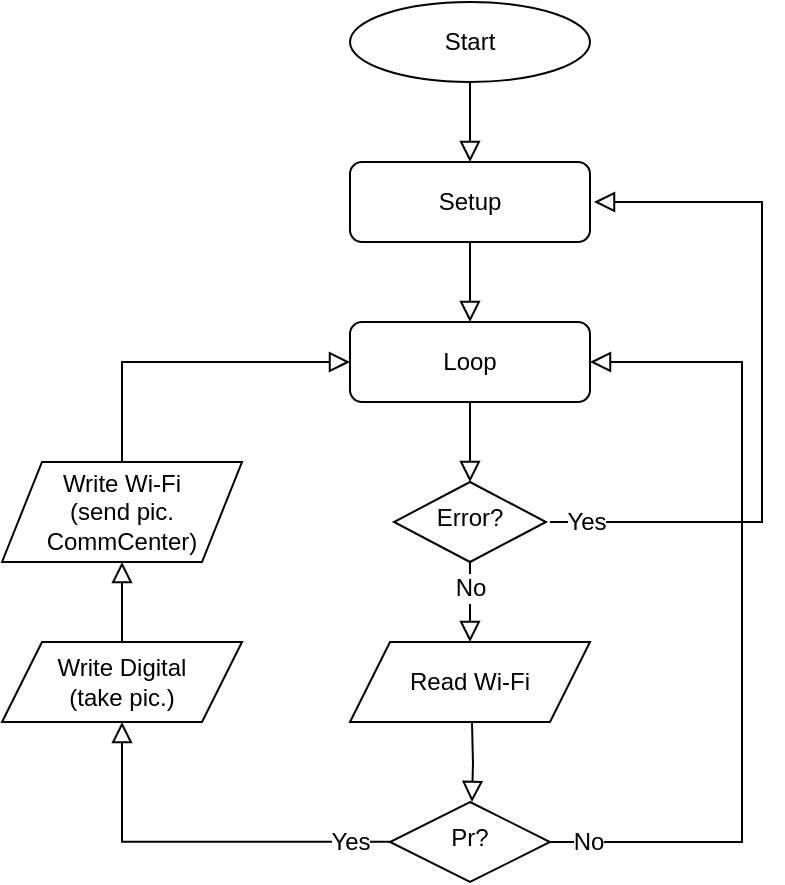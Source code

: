 <mxfile version="24.0.7" type="device">
  <diagram id="C5RBs43oDa-KdzZeNtuy" name="Page-1">
    <mxGraphModel dx="1434" dy="738" grid="1" gridSize="10" guides="1" tooltips="1" connect="1" arrows="1" fold="1" page="1" pageScale="1" pageWidth="827" pageHeight="1169" math="0" shadow="0">
      <root>
        <mxCell id="WIyWlLk6GJQsqaUBKTNV-0" />
        <mxCell id="WIyWlLk6GJQsqaUBKTNV-1" parent="WIyWlLk6GJQsqaUBKTNV-0" />
        <mxCell id="pdGxv3Ma72nkCQIeBIuV-0" value="Pr?" style="rhombus;whiteSpace=wrap;html=1;shadow=0;fontFamily=Helvetica;fontSize=12;align=center;strokeWidth=1;spacing=6;spacingTop=-4;" vertex="1" parent="WIyWlLk6GJQsqaUBKTNV-1">
          <mxGeometry x="414" y="500" width="80" height="40" as="geometry" />
        </mxCell>
        <mxCell id="pdGxv3Ma72nkCQIeBIuV-2" value="Start" style="ellipse;whiteSpace=wrap;html=1;" vertex="1" parent="WIyWlLk6GJQsqaUBKTNV-1">
          <mxGeometry x="394" y="100" width="120" height="40" as="geometry" />
        </mxCell>
        <mxCell id="pdGxv3Ma72nkCQIeBIuV-3" value="Setup" style="rounded=1;whiteSpace=wrap;html=1;fontSize=12;glass=0;strokeWidth=1;shadow=0;" vertex="1" parent="WIyWlLk6GJQsqaUBKTNV-1">
          <mxGeometry x="394" y="180" width="120" height="40" as="geometry" />
        </mxCell>
        <mxCell id="pdGxv3Ma72nkCQIeBIuV-4" value="Loop" style="rounded=1;whiteSpace=wrap;html=1;fontSize=12;glass=0;strokeWidth=1;shadow=0;" vertex="1" parent="WIyWlLk6GJQsqaUBKTNV-1">
          <mxGeometry x="394" y="260" width="120" height="40" as="geometry" />
        </mxCell>
        <mxCell id="pdGxv3Ma72nkCQIeBIuV-5" value="Error?" style="rhombus;whiteSpace=wrap;html=1;shadow=0;fontFamily=Helvetica;fontSize=12;align=center;strokeWidth=1;spacing=6;spacingTop=-4;" vertex="1" parent="WIyWlLk6GJQsqaUBKTNV-1">
          <mxGeometry x="416" y="340" width="76" height="40" as="geometry" />
        </mxCell>
        <mxCell id="pdGxv3Ma72nkCQIeBIuV-6" value="" style="rounded=0;html=1;jettySize=auto;orthogonalLoop=1;fontSize=11;endArrow=block;endFill=0;endSize=8;strokeWidth=1;shadow=0;labelBackgroundColor=none;edgeStyle=orthogonalEdgeStyle;exitX=0.5;exitY=1;exitDx=0;exitDy=0;entryX=0.5;entryY=0;entryDx=0;entryDy=0;" edge="1" parent="WIyWlLk6GJQsqaUBKTNV-1" source="pdGxv3Ma72nkCQIeBIuV-4" target="pdGxv3Ma72nkCQIeBIuV-5">
          <mxGeometry y="20" relative="1" as="geometry">
            <mxPoint as="offset" />
            <mxPoint x="430" y="300" as="sourcePoint" />
            <mxPoint x="430" y="340" as="targetPoint" />
          </mxGeometry>
        </mxCell>
        <mxCell id="pdGxv3Ma72nkCQIeBIuV-7" value="" style="rounded=0;html=1;jettySize=auto;orthogonalLoop=1;fontSize=11;endArrow=block;endFill=0;endSize=8;strokeWidth=1;shadow=0;labelBackgroundColor=none;edgeStyle=orthogonalEdgeStyle;exitX=0.5;exitY=1;exitDx=0;exitDy=0;entryX=0.5;entryY=0;entryDx=0;entryDy=0;" edge="1" parent="WIyWlLk6GJQsqaUBKTNV-1" source="pdGxv3Ma72nkCQIeBIuV-3" target="pdGxv3Ma72nkCQIeBIuV-4">
          <mxGeometry y="20" relative="1" as="geometry">
            <mxPoint as="offset" />
            <mxPoint x="453" y="220" as="sourcePoint" />
            <mxPoint x="453" y="260" as="targetPoint" />
          </mxGeometry>
        </mxCell>
        <mxCell id="pdGxv3Ma72nkCQIeBIuV-8" value="" style="rounded=0;html=1;jettySize=auto;orthogonalLoop=1;fontSize=11;endArrow=block;endFill=0;endSize=8;strokeWidth=1;shadow=0;labelBackgroundColor=none;edgeStyle=orthogonalEdgeStyle;exitX=0.5;exitY=1;exitDx=0;exitDy=0;entryX=0.5;entryY=0;entryDx=0;entryDy=0;" edge="1" parent="WIyWlLk6GJQsqaUBKTNV-1" source="pdGxv3Ma72nkCQIeBIuV-2" target="pdGxv3Ma72nkCQIeBIuV-3">
          <mxGeometry y="20" relative="1" as="geometry">
            <mxPoint as="offset" />
            <mxPoint x="454" y="140" as="sourcePoint" />
            <mxPoint x="454" y="180" as="targetPoint" />
          </mxGeometry>
        </mxCell>
        <mxCell id="pdGxv3Ma72nkCQIeBIuV-9" value="" style="rounded=0;html=1;jettySize=auto;orthogonalLoop=1;fontSize=11;endArrow=block;endFill=0;endSize=8;strokeWidth=1;shadow=0;labelBackgroundColor=none;edgeStyle=orthogonalEdgeStyle;exitX=0.5;exitY=1;exitDx=0;exitDy=0;entryX=0.5;entryY=0;entryDx=0;entryDy=0;" edge="1" parent="WIyWlLk6GJQsqaUBKTNV-1" source="pdGxv3Ma72nkCQIeBIuV-5" target="pdGxv3Ma72nkCQIeBIuV-11">
          <mxGeometry y="20" relative="1" as="geometry">
            <mxPoint as="offset" />
            <mxPoint x="453.75" y="380" as="sourcePoint" />
            <mxPoint x="453.75" y="420" as="targetPoint" />
          </mxGeometry>
        </mxCell>
        <mxCell id="pdGxv3Ma72nkCQIeBIuV-10" value="No" style="edgeLabel;html=1;align=center;verticalAlign=middle;resizable=0;points=[];fontSize=12;" vertex="1" connectable="0" parent="pdGxv3Ma72nkCQIeBIuV-9">
          <mxGeometry x="0.426" y="-1" relative="1" as="geometry">
            <mxPoint x="1" y="-16" as="offset" />
          </mxGeometry>
        </mxCell>
        <mxCell id="pdGxv3Ma72nkCQIeBIuV-11" value="Read Wi-Fi" style="shape=parallelogram;perimeter=parallelogramPerimeter;whiteSpace=wrap;html=1;fixedSize=1;" vertex="1" parent="WIyWlLk6GJQsqaUBKTNV-1">
          <mxGeometry x="394" y="420" width="120" height="40" as="geometry" />
        </mxCell>
        <mxCell id="pdGxv3Ma72nkCQIeBIuV-12" value="" style="rounded=0;html=1;jettySize=auto;orthogonalLoop=1;fontSize=11;endArrow=block;endFill=0;endSize=8;strokeWidth=1;shadow=0;labelBackgroundColor=none;edgeStyle=orthogonalEdgeStyle;entryX=0.5;entryY=0;entryDx=0;entryDy=0;exitX=0.5;exitY=1;exitDx=0;exitDy=0;" edge="1" parent="WIyWlLk6GJQsqaUBKTNV-1">
          <mxGeometry y="20" relative="1" as="geometry">
            <mxPoint as="offset" />
            <mxPoint x="455" y="460" as="sourcePoint" />
            <mxPoint x="455" y="500" as="targetPoint" />
            <Array as="points" />
          </mxGeometry>
        </mxCell>
        <mxCell id="pdGxv3Ma72nkCQIeBIuV-23" value="" style="edgeStyle=orthogonalEdgeStyle;rounded=0;html=1;jettySize=auto;orthogonalLoop=1;fontSize=11;endArrow=block;endFill=0;endSize=8;strokeWidth=1;shadow=0;labelBackgroundColor=none;exitX=1;exitY=0.5;exitDx=0;exitDy=0;entryX=1;entryY=0.5;entryDx=0;entryDy=0;" edge="1" parent="WIyWlLk6GJQsqaUBKTNV-1">
          <mxGeometry y="10" relative="1" as="geometry">
            <mxPoint as="offset" />
            <mxPoint x="494" y="360" as="sourcePoint" />
            <mxPoint x="516" y="200" as="targetPoint" />
            <Array as="points">
              <mxPoint x="600" y="360" />
              <mxPoint x="600" y="200" />
            </Array>
          </mxGeometry>
        </mxCell>
        <mxCell id="pdGxv3Ma72nkCQIeBIuV-24" value="Yes" style="edgeLabel;html=1;align=center;verticalAlign=middle;resizable=0;points=[];fontSize=12;" vertex="1" connectable="0" parent="pdGxv3Ma72nkCQIeBIuV-23">
          <mxGeometry x="-0.951" relative="1" as="geometry">
            <mxPoint x="9" as="offset" />
          </mxGeometry>
        </mxCell>
        <mxCell id="pdGxv3Ma72nkCQIeBIuV-26" value="" style="edgeStyle=orthogonalEdgeStyle;rounded=0;html=1;jettySize=auto;orthogonalLoop=1;fontSize=11;endArrow=block;endFill=0;endSize=8;strokeWidth=1;shadow=0;labelBackgroundColor=none;exitX=0;exitY=0.5;exitDx=0;exitDy=0;entryX=0.5;entryY=1;entryDx=0;entryDy=0;" edge="1" parent="WIyWlLk6GJQsqaUBKTNV-1" target="pdGxv3Ma72nkCQIeBIuV-35">
          <mxGeometry y="10" relative="1" as="geometry">
            <mxPoint as="offset" />
            <mxPoint x="414" y="519.89" as="sourcePoint" />
            <mxPoint x="340" y="520" as="targetPoint" />
            <Array as="points">
              <mxPoint x="280" y="520" />
            </Array>
          </mxGeometry>
        </mxCell>
        <mxCell id="pdGxv3Ma72nkCQIeBIuV-27" value="Yes" style="edgeLabel;html=1;align=center;verticalAlign=middle;resizable=0;points=[];fontSize=12;" vertex="1" connectable="0" parent="pdGxv3Ma72nkCQIeBIuV-26">
          <mxGeometry x="-0.951" relative="1" as="geometry">
            <mxPoint x="-15" as="offset" />
          </mxGeometry>
        </mxCell>
        <mxCell id="pdGxv3Ma72nkCQIeBIuV-35" value="Write Digital&lt;div&gt;(take pic.)&lt;/div&gt;" style="shape=parallelogram;perimeter=parallelogramPerimeter;whiteSpace=wrap;html=1;fixedSize=1;" vertex="1" parent="WIyWlLk6GJQsqaUBKTNV-1">
          <mxGeometry x="220" y="420" width="120" height="40" as="geometry" />
        </mxCell>
        <mxCell id="pdGxv3Ma72nkCQIeBIuV-38" value="" style="edgeStyle=orthogonalEdgeStyle;rounded=0;html=1;jettySize=auto;orthogonalLoop=1;fontSize=11;endArrow=block;endFill=0;endSize=8;strokeWidth=1;shadow=0;labelBackgroundColor=none;exitX=0.5;exitY=0;exitDx=0;exitDy=0;entryX=0.5;entryY=1;entryDx=0;entryDy=0;" edge="1" parent="WIyWlLk6GJQsqaUBKTNV-1" source="pdGxv3Ma72nkCQIeBIuV-35" target="pdGxv3Ma72nkCQIeBIuV-39">
          <mxGeometry y="10" relative="1" as="geometry">
            <mxPoint as="offset" />
            <mxPoint x="220" y="400" as="sourcePoint" />
            <mxPoint x="170" y="380" as="targetPoint" />
            <Array as="points" />
          </mxGeometry>
        </mxCell>
        <mxCell id="pdGxv3Ma72nkCQIeBIuV-39" value="Write Wi-Fi&lt;div&gt;(send pic.&lt;/div&gt;&lt;div&gt;CommCenter)&lt;/div&gt;" style="shape=parallelogram;perimeter=parallelogramPerimeter;whiteSpace=wrap;html=1;fixedSize=1;" vertex="1" parent="WIyWlLk6GJQsqaUBKTNV-1">
          <mxGeometry x="220" y="330" width="120" height="50" as="geometry" />
        </mxCell>
        <mxCell id="pdGxv3Ma72nkCQIeBIuV-40" value="" style="edgeStyle=orthogonalEdgeStyle;rounded=0;html=1;jettySize=auto;orthogonalLoop=1;fontSize=11;endArrow=block;endFill=0;endSize=8;strokeWidth=1;shadow=0;labelBackgroundColor=none;exitX=0.5;exitY=0;exitDx=0;exitDy=0;entryX=0;entryY=0.5;entryDx=0;entryDy=0;" edge="1" parent="WIyWlLk6GJQsqaUBKTNV-1" source="pdGxv3Ma72nkCQIeBIuV-39" target="pdGxv3Ma72nkCQIeBIuV-4">
          <mxGeometry y="10" relative="1" as="geometry">
            <mxPoint as="offset" />
            <mxPoint x="169.72" y="340" as="sourcePoint" />
            <mxPoint x="170" y="280" as="targetPoint" />
            <Array as="points">
              <mxPoint x="280" y="280" />
            </Array>
          </mxGeometry>
        </mxCell>
        <mxCell id="pdGxv3Ma72nkCQIeBIuV-45" value="" style="edgeStyle=orthogonalEdgeStyle;rounded=0;html=1;jettySize=auto;orthogonalLoop=1;fontSize=11;endArrow=block;endFill=0;endSize=8;strokeWidth=1;shadow=0;labelBackgroundColor=none;exitX=1;exitY=0.5;exitDx=0;exitDy=0;entryX=1;entryY=0.5;entryDx=0;entryDy=0;" edge="1" parent="WIyWlLk6GJQsqaUBKTNV-1" target="pdGxv3Ma72nkCQIeBIuV-4">
          <mxGeometry y="10" relative="1" as="geometry">
            <mxPoint as="offset" />
            <mxPoint x="494" y="520" as="sourcePoint" />
            <mxPoint x="516" y="360" as="targetPoint" />
            <Array as="points">
              <mxPoint x="590" y="520" />
              <mxPoint x="590" y="280" />
            </Array>
          </mxGeometry>
        </mxCell>
        <mxCell id="pdGxv3Ma72nkCQIeBIuV-46" value="No" style="edgeLabel;html=1;align=center;verticalAlign=middle;resizable=0;points=[];fontSize=12;" vertex="1" connectable="0" parent="pdGxv3Ma72nkCQIeBIuV-45">
          <mxGeometry x="-0.951" relative="1" as="geometry">
            <mxPoint x="9" as="offset" />
          </mxGeometry>
        </mxCell>
      </root>
    </mxGraphModel>
  </diagram>
</mxfile>

